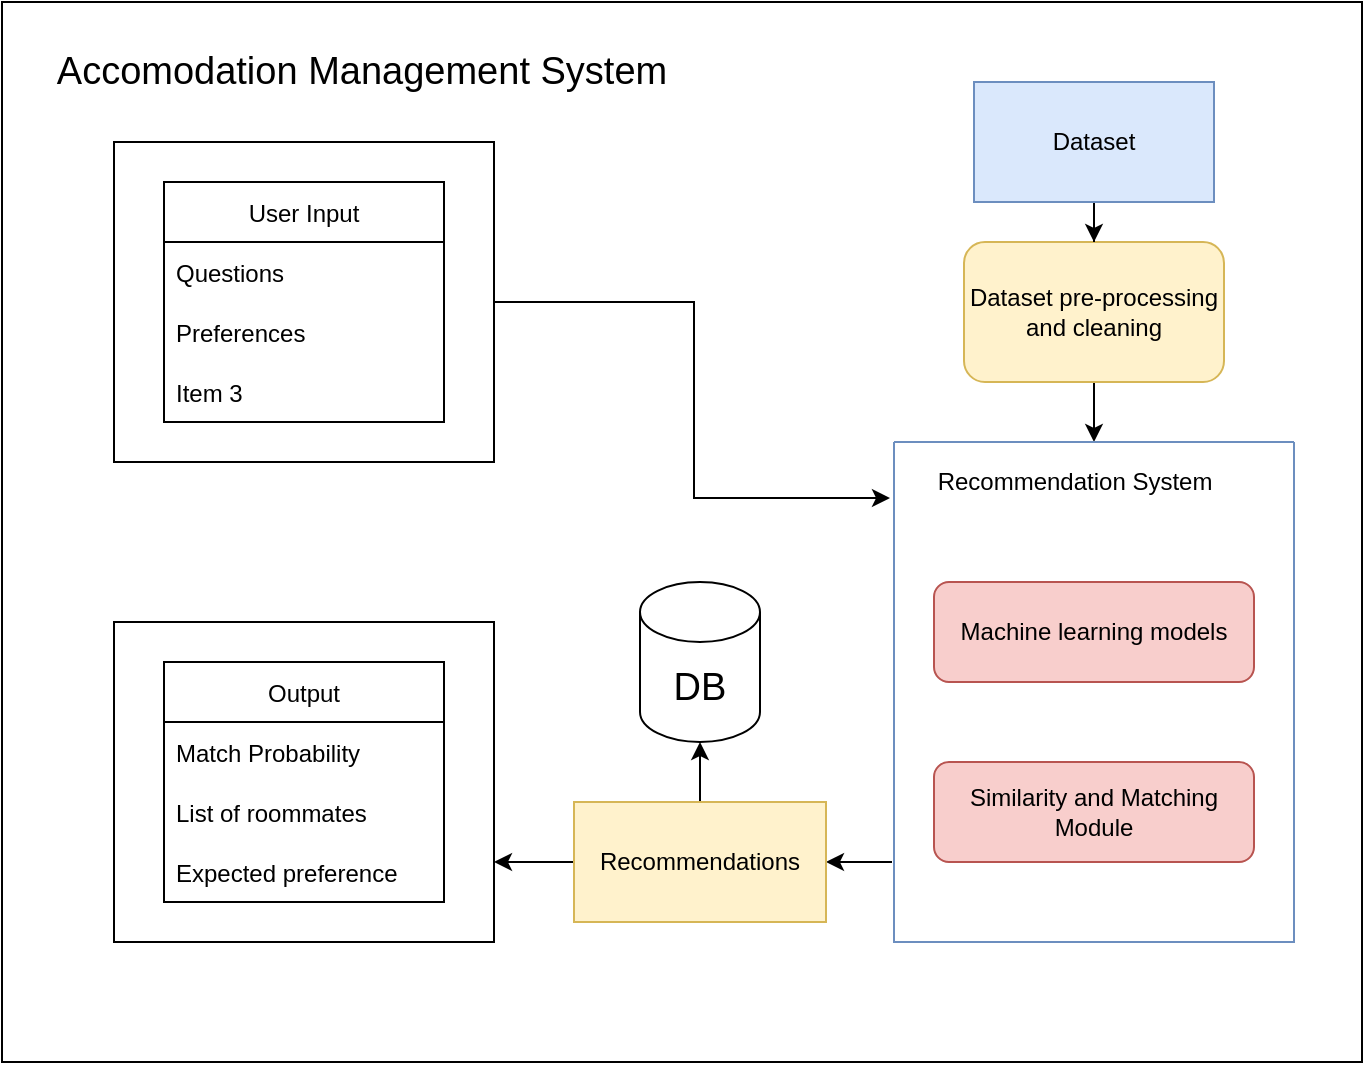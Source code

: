 <mxfile version="20.1.1" type="github">
  <diagram id="C5RBs43oDa-KdzZeNtuy" name="Page-1">
    <mxGraphModel dx="782" dy="696" grid="1" gridSize="10" guides="1" tooltips="1" connect="1" arrows="1" fold="1" page="1" pageScale="1" pageWidth="827" pageHeight="1169" math="0" shadow="0">
      <root>
        <mxCell id="WIyWlLk6GJQsqaUBKTNV-0" />
        <mxCell id="WIyWlLk6GJQsqaUBKTNV-1" parent="WIyWlLk6GJQsqaUBKTNV-0" />
        <mxCell id="_qSmLomELiyoDALrIAwL-22" value="" style="rounded=0;whiteSpace=wrap;html=1;" parent="WIyWlLk6GJQsqaUBKTNV-1" vertex="1">
          <mxGeometry x="74" y="440" width="680" height="530" as="geometry" />
        </mxCell>
        <mxCell id="_qSmLomELiyoDALrIAwL-10" style="edgeStyle=orthogonalEdgeStyle;rounded=0;orthogonalLoop=1;jettySize=auto;html=1;entryX=0.5;entryY=0;entryDx=0;entryDy=0;" parent="WIyWlLk6GJQsqaUBKTNV-1" source="_qSmLomELiyoDALrIAwL-3" target="_qSmLomELiyoDALrIAwL-6" edge="1">
          <mxGeometry relative="1" as="geometry" />
        </mxCell>
        <mxCell id="_qSmLomELiyoDALrIAwL-3" value="Dataset pre-processing and cleaning " style="rounded=1;whiteSpace=wrap;html=1;fillColor=#fff2cc;strokeColor=#d6b656;" parent="WIyWlLk6GJQsqaUBKTNV-1" vertex="1">
          <mxGeometry x="555" y="560" width="130" height="70" as="geometry" />
        </mxCell>
        <mxCell id="_qSmLomELiyoDALrIAwL-5" style="edgeStyle=orthogonalEdgeStyle;rounded=0;orthogonalLoop=1;jettySize=auto;html=1;entryX=0.5;entryY=0;entryDx=0;entryDy=0;" parent="WIyWlLk6GJQsqaUBKTNV-1" source="_qSmLomELiyoDALrIAwL-4" target="_qSmLomELiyoDALrIAwL-3" edge="1">
          <mxGeometry relative="1" as="geometry" />
        </mxCell>
        <mxCell id="g6bQtMEA0Wf18aIE_LI_-16" style="edgeStyle=orthogonalEdgeStyle;rounded=0;orthogonalLoop=1;jettySize=auto;html=1;exitX=-0.005;exitY=0.84;exitDx=0;exitDy=0;exitPerimeter=0;" edge="1" parent="WIyWlLk6GJQsqaUBKTNV-1" source="_qSmLomELiyoDALrIAwL-6" target="_qSmLomELiyoDALrIAwL-8">
          <mxGeometry relative="1" as="geometry" />
        </mxCell>
        <mxCell id="_qSmLomELiyoDALrIAwL-6" value="" style="swimlane;startSize=0;fillColor=#dae8fc;strokeColor=#6c8ebf;" parent="WIyWlLk6GJQsqaUBKTNV-1" vertex="1">
          <mxGeometry x="520" y="660" width="200" height="250" as="geometry" />
        </mxCell>
        <mxCell id="_qSmLomELiyoDALrIAwL-7" value="Recommendation System" style="text;html=1;align=center;verticalAlign=middle;resizable=0;points=[];autosize=1;strokeColor=none;fillColor=none;" parent="_qSmLomELiyoDALrIAwL-6" vertex="1">
          <mxGeometry x="10" y="5" width="160" height="30" as="geometry" />
        </mxCell>
        <mxCell id="_qSmLomELiyoDALrIAwL-9" value="Machine learning models" style="rounded=1;whiteSpace=wrap;html=1;fillColor=#f8cecc;strokeColor=#b85450;" parent="_qSmLomELiyoDALrIAwL-6" vertex="1">
          <mxGeometry x="20" y="70" width="160" height="50" as="geometry" />
        </mxCell>
        <mxCell id="_qSmLomELiyoDALrIAwL-20" value="Similarity and Matching Module" style="rounded=1;whiteSpace=wrap;html=1;fillColor=#f8cecc;strokeColor=#b85450;" parent="_qSmLomELiyoDALrIAwL-6" vertex="1">
          <mxGeometry x="20" y="160" width="160" height="50" as="geometry" />
        </mxCell>
        <mxCell id="_qSmLomELiyoDALrIAwL-12" style="edgeStyle=orthogonalEdgeStyle;rounded=0;orthogonalLoop=1;jettySize=auto;html=1;exitX=1;exitY=0.5;exitDx=0;exitDy=0;entryX=1;entryY=0.5;entryDx=0;entryDy=0;" parent="WIyWlLk6GJQsqaUBKTNV-1" source="_qSmLomELiyoDALrIAwL-8" target="_qSmLomELiyoDALrIAwL-8" edge="1">
          <mxGeometry relative="1" as="geometry">
            <Array as="points" />
          </mxGeometry>
        </mxCell>
        <mxCell id="g6bQtMEA0Wf18aIE_LI_-17" style="edgeStyle=orthogonalEdgeStyle;rounded=0;orthogonalLoop=1;jettySize=auto;html=1;entryX=1;entryY=0.75;entryDx=0;entryDy=0;" edge="1" parent="WIyWlLk6GJQsqaUBKTNV-1" source="_qSmLomELiyoDALrIAwL-8" target="g6bQtMEA0Wf18aIE_LI_-8">
          <mxGeometry relative="1" as="geometry" />
        </mxCell>
        <mxCell id="g6bQtMEA0Wf18aIE_LI_-22" style="edgeStyle=orthogonalEdgeStyle;rounded=0;orthogonalLoop=1;jettySize=auto;html=1;fontSize=19;" edge="1" parent="WIyWlLk6GJQsqaUBKTNV-1" source="_qSmLomELiyoDALrIAwL-8" target="g6bQtMEA0Wf18aIE_LI_-20">
          <mxGeometry relative="1" as="geometry" />
        </mxCell>
        <mxCell id="_qSmLomELiyoDALrIAwL-8" value="Recommendations" style="rounded=0;whiteSpace=wrap;html=1;fillColor=#fff2cc;strokeColor=#d6b656;" parent="WIyWlLk6GJQsqaUBKTNV-1" vertex="1">
          <mxGeometry x="360" y="840" width="126" height="60" as="geometry" />
        </mxCell>
        <mxCell id="_qSmLomELiyoDALrIAwL-4" value="Dataset" style="rounded=0;whiteSpace=wrap;html=1;fillColor=#dae8fc;strokeColor=#6c8ebf;" parent="WIyWlLk6GJQsqaUBKTNV-1" vertex="1">
          <mxGeometry x="560" y="480" width="120" height="60" as="geometry" />
        </mxCell>
        <mxCell id="g6bQtMEA0Wf18aIE_LI_-6" value="" style="group" vertex="1" connectable="0" parent="WIyWlLk6GJQsqaUBKTNV-1">
          <mxGeometry x="130" y="510" width="190" height="160" as="geometry" />
        </mxCell>
        <mxCell id="g6bQtMEA0Wf18aIE_LI_-1" value="" style="rounded=0;whiteSpace=wrap;html=1;" vertex="1" parent="g6bQtMEA0Wf18aIE_LI_-6">
          <mxGeometry width="190" height="160" as="geometry" />
        </mxCell>
        <mxCell id="g6bQtMEA0Wf18aIE_LI_-2" value="User Input" style="swimlane;fontStyle=0;childLayout=stackLayout;horizontal=1;startSize=30;horizontalStack=0;resizeParent=1;resizeParentMax=0;resizeLast=0;collapsible=1;marginBottom=0;" vertex="1" parent="g6bQtMEA0Wf18aIE_LI_-6">
          <mxGeometry x="25" y="20" width="140" height="120" as="geometry" />
        </mxCell>
        <mxCell id="g6bQtMEA0Wf18aIE_LI_-3" value="Questions" style="text;strokeColor=none;fillColor=none;align=left;verticalAlign=middle;spacingLeft=4;spacingRight=4;overflow=hidden;points=[[0,0.5],[1,0.5]];portConstraint=eastwest;rotatable=0;" vertex="1" parent="g6bQtMEA0Wf18aIE_LI_-2">
          <mxGeometry y="30" width="140" height="30" as="geometry" />
        </mxCell>
        <mxCell id="g6bQtMEA0Wf18aIE_LI_-4" value="Preferences" style="text;strokeColor=none;fillColor=none;align=left;verticalAlign=middle;spacingLeft=4;spacingRight=4;overflow=hidden;points=[[0,0.5],[1,0.5]];portConstraint=eastwest;rotatable=0;" vertex="1" parent="g6bQtMEA0Wf18aIE_LI_-2">
          <mxGeometry y="60" width="140" height="30" as="geometry" />
        </mxCell>
        <mxCell id="g6bQtMEA0Wf18aIE_LI_-5" value="Item 3" style="text;strokeColor=none;fillColor=none;align=left;verticalAlign=middle;spacingLeft=4;spacingRight=4;overflow=hidden;points=[[0,0.5],[1,0.5]];portConstraint=eastwest;rotatable=0;" vertex="1" parent="g6bQtMEA0Wf18aIE_LI_-2">
          <mxGeometry y="90" width="140" height="30" as="geometry" />
        </mxCell>
        <mxCell id="g6bQtMEA0Wf18aIE_LI_-7" value="" style="group" vertex="1" connectable="0" parent="WIyWlLk6GJQsqaUBKTNV-1">
          <mxGeometry x="130" y="750" width="190" height="160" as="geometry" />
        </mxCell>
        <mxCell id="g6bQtMEA0Wf18aIE_LI_-8" value="" style="rounded=0;whiteSpace=wrap;html=1;" vertex="1" parent="g6bQtMEA0Wf18aIE_LI_-7">
          <mxGeometry width="190" height="160" as="geometry" />
        </mxCell>
        <mxCell id="g6bQtMEA0Wf18aIE_LI_-9" value="Output" style="swimlane;fontStyle=0;childLayout=stackLayout;horizontal=1;startSize=30;horizontalStack=0;resizeParent=1;resizeParentMax=0;resizeLast=0;collapsible=1;marginBottom=0;" vertex="1" parent="g6bQtMEA0Wf18aIE_LI_-7">
          <mxGeometry x="25" y="20" width="140" height="120" as="geometry" />
        </mxCell>
        <mxCell id="g6bQtMEA0Wf18aIE_LI_-10" value="Match Probability" style="text;strokeColor=none;fillColor=none;align=left;verticalAlign=middle;spacingLeft=4;spacingRight=4;overflow=hidden;points=[[0,0.5],[1,0.5]];portConstraint=eastwest;rotatable=0;" vertex="1" parent="g6bQtMEA0Wf18aIE_LI_-9">
          <mxGeometry y="30" width="140" height="30" as="geometry" />
        </mxCell>
        <mxCell id="g6bQtMEA0Wf18aIE_LI_-11" value="List of roommates" style="text;strokeColor=none;fillColor=none;align=left;verticalAlign=middle;spacingLeft=4;spacingRight=4;overflow=hidden;points=[[0,0.5],[1,0.5]];portConstraint=eastwest;rotatable=0;" vertex="1" parent="g6bQtMEA0Wf18aIE_LI_-9">
          <mxGeometry y="60" width="140" height="30" as="geometry" />
        </mxCell>
        <mxCell id="g6bQtMEA0Wf18aIE_LI_-12" value="Expected preference" style="text;strokeColor=none;fillColor=none;align=left;verticalAlign=middle;spacingLeft=4;spacingRight=4;overflow=hidden;points=[[0,0.5],[1,0.5]];portConstraint=eastwest;rotatable=0;" vertex="1" parent="g6bQtMEA0Wf18aIE_LI_-9">
          <mxGeometry y="90" width="140" height="30" as="geometry" />
        </mxCell>
        <mxCell id="g6bQtMEA0Wf18aIE_LI_-18" style="edgeStyle=orthogonalEdgeStyle;rounded=0;orthogonalLoop=1;jettySize=auto;html=1;entryX=-0.01;entryY=0.112;entryDx=0;entryDy=0;entryPerimeter=0;" edge="1" parent="WIyWlLk6GJQsqaUBKTNV-1" source="g6bQtMEA0Wf18aIE_LI_-1" target="_qSmLomELiyoDALrIAwL-6">
          <mxGeometry relative="1" as="geometry" />
        </mxCell>
        <mxCell id="g6bQtMEA0Wf18aIE_LI_-19" value="Accomodation Management System" style="text;html=1;strokeColor=none;fillColor=none;align=center;verticalAlign=middle;whiteSpace=wrap;rounded=0;strokeWidth=1;fontSize=19;" vertex="1" parent="WIyWlLk6GJQsqaUBKTNV-1">
          <mxGeometry x="94" y="460" width="320" height="30" as="geometry" />
        </mxCell>
        <mxCell id="g6bQtMEA0Wf18aIE_LI_-20" value="DB" style="shape=cylinder3;whiteSpace=wrap;html=1;boundedLbl=1;backgroundOutline=1;size=15;fontSize=19;strokeWidth=1;" vertex="1" parent="WIyWlLk6GJQsqaUBKTNV-1">
          <mxGeometry x="393" y="730" width="60" height="80" as="geometry" />
        </mxCell>
      </root>
    </mxGraphModel>
  </diagram>
</mxfile>
